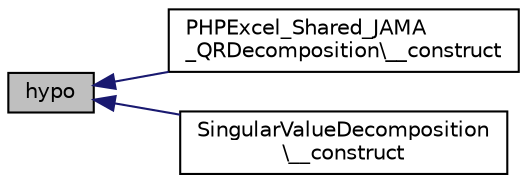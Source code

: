 digraph "hypo"
{
  edge [fontname="Helvetica",fontsize="10",labelfontname="Helvetica",labelfontsize="10"];
  node [fontname="Helvetica",fontsize="10",shape=record];
  rankdir="LR";
  Node1 [label="hypo",height=0.2,width=0.4,color="black", fillcolor="grey75", style="filled", fontcolor="black"];
  Node1 -> Node2 [dir="back",color="midnightblue",fontsize="10",style="solid",fontname="Helvetica"];
  Node2 [label="PHPExcel_Shared_JAMA\l_QRDecomposition\\__construct",height=0.2,width=0.4,color="black", fillcolor="white", style="filled",URL="$class_p_h_p_excel___shared___j_a_m_a___q_r_decomposition.html#a27ac1dba7207e8cb7d783fcb4cccd500"];
  Node1 -> Node3 [dir="back",color="midnightblue",fontsize="10",style="solid",fontname="Helvetica"];
  Node3 [label="SingularValueDecomposition\l\\__construct",height=0.2,width=0.4,color="black", fillcolor="white", style="filled",URL="$class_singular_value_decomposition.html#aad04401937c318eb9bce0ecb35b4a4ce"];
}
